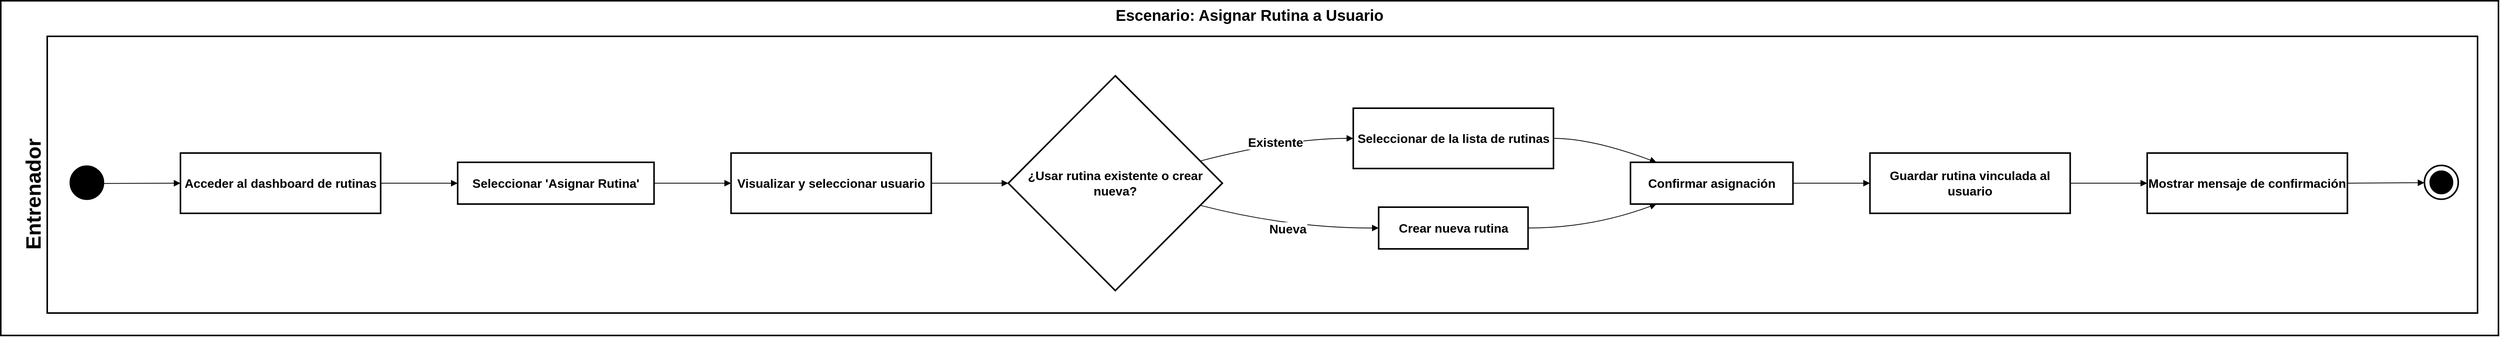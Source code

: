 <mxfile version="28.0.6">
  <diagram name="Page-1" id="eiFRso_OlNEPLKyrcPSG">
    <mxGraphModel dx="1144" dy="660" grid="1" gridSize="10" guides="1" tooltips="1" connect="1" arrows="1" fold="1" page="1" pageScale="1" pageWidth="850" pageHeight="1100" math="0" shadow="0">
      <root>
        <mxCell id="0" />
        <mxCell id="1" parent="0" />
        <mxCell id="XSTF5_jnrC0_sIVL0uMB-1" value="Escenario: Asignar Rutina a Usuario" style="whiteSpace=wrap;strokeWidth=2;verticalAlign=top;fontSize=20;fontStyle=1" vertex="1" parent="1">
          <mxGeometry x="20" y="20" width="3226" height="433" as="geometry" />
        </mxCell>
        <mxCell id="XSTF5_jnrC0_sIVL0uMB-2" value="" style="whiteSpace=wrap;strokeWidth=2;verticalAlign=top;" vertex="1" parent="XSTF5_jnrC0_sIVL0uMB-1">
          <mxGeometry x="60" y="46" width="3139" height="358" as="geometry" />
        </mxCell>
        <mxCell id="XSTF5_jnrC0_sIVL0uMB-3" value="" style="ellipse;aspect=fixed;strokeWidth=2;whiteSpace=wrap;fillColor=#000000;" vertex="1" parent="XSTF5_jnrC0_sIVL0uMB-2">
          <mxGeometry x="29.838" y="168" width="42.768" height="42.768" as="geometry" />
        </mxCell>
        <mxCell id="XSTF5_jnrC0_sIVL0uMB-4" value="Acceder al dashboard de rutinas" style="whiteSpace=wrap;strokeWidth=2;fontSize=16;fontStyle=1" vertex="1" parent="XSTF5_jnrC0_sIVL0uMB-2">
          <mxGeometry x="172.068" y="151" width="258.599" height="78" as="geometry" />
        </mxCell>
        <mxCell id="XSTF5_jnrC0_sIVL0uMB-5" value="Seleccionar &#39;Asignar Rutina&#39;" style="whiteSpace=wrap;strokeWidth=2;fontSize=16;fontStyle=1" vertex="1" parent="XSTF5_jnrC0_sIVL0uMB-2">
          <mxGeometry x="530.129" y="163" width="253.626" height="54" as="geometry" />
        </mxCell>
        <mxCell id="XSTF5_jnrC0_sIVL0uMB-6" value="Visualizar y seleccionar usuario" style="whiteSpace=wrap;strokeWidth=2;fontSize=16;fontStyle=1" vertex="1" parent="XSTF5_jnrC0_sIVL0uMB-2">
          <mxGeometry x="883.217" y="151" width="258.599" height="78" as="geometry" />
        </mxCell>
        <mxCell id="XSTF5_jnrC0_sIVL0uMB-7" value="¿Usar rutina existente o crear nueva?" style="rhombus;strokeWidth=2;whiteSpace=wrap;fontSize=16;fontStyle=1" vertex="1" parent="XSTF5_jnrC0_sIVL0uMB-2">
          <mxGeometry x="1241.278" y="51" width="276.503" height="278" as="geometry" />
        </mxCell>
        <mxCell id="XSTF5_jnrC0_sIVL0uMB-8" value="Seleccionar de la lista de rutinas" style="whiteSpace=wrap;strokeWidth=2;fontSize=16;fontStyle=1" vertex="1" parent="XSTF5_jnrC0_sIVL0uMB-2">
          <mxGeometry x="1686.864" y="93" width="258.599" height="78" as="geometry" />
        </mxCell>
        <mxCell id="XSTF5_jnrC0_sIVL0uMB-9" value="Crear nueva rutina" style="whiteSpace=wrap;strokeWidth=2;fontSize=16;fontStyle=1" vertex="1" parent="XSTF5_jnrC0_sIVL0uMB-2">
          <mxGeometry x="1719.687" y="221" width="192.955" height="54" as="geometry" />
        </mxCell>
        <mxCell id="XSTF5_jnrC0_sIVL0uMB-10" value="Confirmar asignación" style="whiteSpace=wrap;strokeWidth=2;fontSize=16;fontStyle=1" vertex="1" parent="XSTF5_jnrC0_sIVL0uMB-2">
          <mxGeometry x="2044.925" y="163" width="209.863" height="54" as="geometry" />
        </mxCell>
        <mxCell id="XSTF5_jnrC0_sIVL0uMB-11" value="Guardar rutina vinculada al usuario" style="whiteSpace=wrap;strokeWidth=2;fontSize=16;fontStyle=1" vertex="1" parent="XSTF5_jnrC0_sIVL0uMB-2">
          <mxGeometry x="2354.25" y="151" width="258.599" height="78" as="geometry" />
        </mxCell>
        <mxCell id="XSTF5_jnrC0_sIVL0uMB-12" value="Mostrar mensaje de confirmación" style="whiteSpace=wrap;strokeWidth=2;fontSize=16;fontStyle=1" vertex="1" parent="XSTF5_jnrC0_sIVL0uMB-2">
          <mxGeometry x="2712.311" y="151" width="258.599" height="78" as="geometry" />
        </mxCell>
        <mxCell id="XSTF5_jnrC0_sIVL0uMB-13" value="" style="ellipse;aspect=fixed;strokeWidth=2;whiteSpace=wrap;" vertex="1" parent="XSTF5_jnrC0_sIVL0uMB-2">
          <mxGeometry x="3070.372" y="167" width="43.763" height="43.763" as="geometry" />
        </mxCell>
        <mxCell id="XSTF5_jnrC0_sIVL0uMB-14" value="" style="curved=1;startArrow=none;endArrow=block;exitX=1;exitY=0.53;entryX=0;entryY=0.5;rounded=0;" edge="1" parent="XSTF5_jnrC0_sIVL0uMB-2" source="XSTF5_jnrC0_sIVL0uMB-3" target="XSTF5_jnrC0_sIVL0uMB-4">
          <mxGeometry relative="1" as="geometry">
            <Array as="points" />
          </mxGeometry>
        </mxCell>
        <mxCell id="XSTF5_jnrC0_sIVL0uMB-15" value="" style="curved=1;startArrow=none;endArrow=block;exitX=1;exitY=0.5;entryX=0;entryY=0.5;rounded=0;" edge="1" parent="XSTF5_jnrC0_sIVL0uMB-2" source="XSTF5_jnrC0_sIVL0uMB-4" target="XSTF5_jnrC0_sIVL0uMB-5">
          <mxGeometry relative="1" as="geometry">
            <Array as="points" />
          </mxGeometry>
        </mxCell>
        <mxCell id="XSTF5_jnrC0_sIVL0uMB-16" value="" style="curved=1;startArrow=none;endArrow=block;exitX=1;exitY=0.5;entryX=0;entryY=0.5;rounded=0;" edge="1" parent="XSTF5_jnrC0_sIVL0uMB-2" source="XSTF5_jnrC0_sIVL0uMB-5" target="XSTF5_jnrC0_sIVL0uMB-6">
          <mxGeometry relative="1" as="geometry">
            <Array as="points" />
          </mxGeometry>
        </mxCell>
        <mxCell id="XSTF5_jnrC0_sIVL0uMB-17" value="" style="curved=1;startArrow=none;endArrow=block;exitX=1;exitY=0.5;entryX=0;entryY=0.5;rounded=0;" edge="1" parent="XSTF5_jnrC0_sIVL0uMB-2" source="XSTF5_jnrC0_sIVL0uMB-6" target="XSTF5_jnrC0_sIVL0uMB-7">
          <mxGeometry relative="1" as="geometry">
            <Array as="points" />
          </mxGeometry>
        </mxCell>
        <mxCell id="XSTF5_jnrC0_sIVL0uMB-18" value="Existente" style="curved=1;startArrow=none;endArrow=block;exitX=1;exitY=0.37;entryX=0;entryY=0.5;rounded=0;fontSize=16;fontStyle=1" edge="1" parent="XSTF5_jnrC0_sIVL0uMB-2" source="XSTF5_jnrC0_sIVL0uMB-7" target="XSTF5_jnrC0_sIVL0uMB-8">
          <mxGeometry relative="1" as="geometry">
            <Array as="points">
              <mxPoint x="1602.322" y="132" />
            </Array>
          </mxGeometry>
        </mxCell>
        <mxCell id="XSTF5_jnrC0_sIVL0uMB-19" value="Nueva" style="curved=1;startArrow=none;endArrow=block;exitX=1;exitY=0.63;entryX=0;entryY=0.5;rounded=0;fontSize=16;fontStyle=1" edge="1" parent="XSTF5_jnrC0_sIVL0uMB-2" source="XSTF5_jnrC0_sIVL0uMB-7" target="XSTF5_jnrC0_sIVL0uMB-9">
          <mxGeometry relative="1" as="geometry">
            <Array as="points">
              <mxPoint x="1602.322" y="248" />
            </Array>
          </mxGeometry>
        </mxCell>
        <mxCell id="XSTF5_jnrC0_sIVL0uMB-20" value="" style="curved=1;startArrow=none;endArrow=block;exitX=1;exitY=0.5;entryX=0.16;entryY=0;rounded=0;" edge="1" parent="XSTF5_jnrC0_sIVL0uMB-2" source="XSTF5_jnrC0_sIVL0uMB-8" target="XSTF5_jnrC0_sIVL0uMB-10">
          <mxGeometry relative="1" as="geometry">
            <Array as="points">
              <mxPoint x="1995.195" y="132" />
            </Array>
          </mxGeometry>
        </mxCell>
        <mxCell id="XSTF5_jnrC0_sIVL0uMB-21" value="" style="curved=1;startArrow=none;endArrow=block;exitX=1;exitY=0.5;entryX=0.16;entryY=1;rounded=0;" edge="1" parent="XSTF5_jnrC0_sIVL0uMB-2" source="XSTF5_jnrC0_sIVL0uMB-9" target="XSTF5_jnrC0_sIVL0uMB-10">
          <mxGeometry relative="1" as="geometry">
            <Array as="points">
              <mxPoint x="1995.195" y="248" />
            </Array>
          </mxGeometry>
        </mxCell>
        <mxCell id="XSTF5_jnrC0_sIVL0uMB-22" value="" style="curved=1;startArrow=none;endArrow=block;exitX=1;exitY=0.5;entryX=0;entryY=0.5;rounded=0;" edge="1" parent="XSTF5_jnrC0_sIVL0uMB-2" source="XSTF5_jnrC0_sIVL0uMB-10" target="XSTF5_jnrC0_sIVL0uMB-11">
          <mxGeometry relative="1" as="geometry">
            <Array as="points" />
          </mxGeometry>
        </mxCell>
        <mxCell id="XSTF5_jnrC0_sIVL0uMB-23" value="" style="curved=1;startArrow=none;endArrow=block;exitX=1;exitY=0.5;entryX=0;entryY=0.5;rounded=0;" edge="1" parent="XSTF5_jnrC0_sIVL0uMB-2" source="XSTF5_jnrC0_sIVL0uMB-11" target="XSTF5_jnrC0_sIVL0uMB-12">
          <mxGeometry relative="1" as="geometry">
            <Array as="points" />
          </mxGeometry>
        </mxCell>
        <mxCell id="XSTF5_jnrC0_sIVL0uMB-24" value="" style="curved=1;startArrow=none;endArrow=block;exitX=1;exitY=0.5;entryX=-0.01;entryY=0.52;rounded=0;" edge="1" parent="XSTF5_jnrC0_sIVL0uMB-2" source="XSTF5_jnrC0_sIVL0uMB-12" target="XSTF5_jnrC0_sIVL0uMB-13">
          <mxGeometry relative="1" as="geometry">
            <Array as="points" />
          </mxGeometry>
        </mxCell>
        <mxCell id="XSTF5_jnrC0_sIVL0uMB-25" value="" style="ellipse;whiteSpace=wrap;html=1;aspect=fixed;gradientColor=none;fillColor=#000000;" vertex="1" parent="XSTF5_jnrC0_sIVL0uMB-2">
          <mxGeometry x="3077.334" y="174" width="29.838" height="29.838" as="geometry" />
        </mxCell>
        <mxCell id="XSTF5_jnrC0_sIVL0uMB-26" value="&lt;font style=&quot;font-size: 27px;&quot;&gt;&lt;b&gt;Entrenador&lt;/b&gt;&lt;/font&gt;" style="text;html=1;align=center;verticalAlign=middle;whiteSpace=wrap;rounded=0;rotation=-90;" vertex="1" parent="XSTF5_jnrC0_sIVL0uMB-1">
          <mxGeometry x="-60.0" y="220" width="205" height="60" as="geometry" />
        </mxCell>
      </root>
    </mxGraphModel>
  </diagram>
</mxfile>
